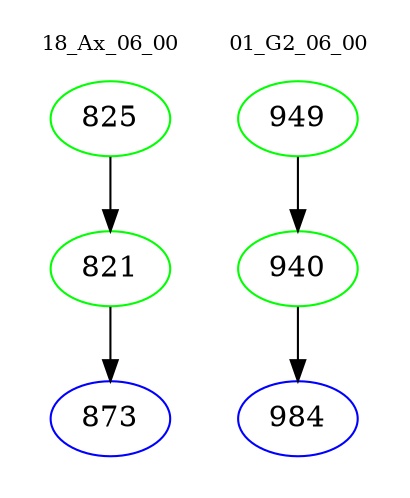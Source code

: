 digraph{
subgraph cluster_0 {
color = white
label = "18_Ax_06_00";
fontsize=10;
T0_825 [label="825", color="green"]
T0_825 -> T0_821 [color="black"]
T0_821 [label="821", color="green"]
T0_821 -> T0_873 [color="black"]
T0_873 [label="873", color="blue"]
}
subgraph cluster_1 {
color = white
label = "01_G2_06_00";
fontsize=10;
T1_949 [label="949", color="green"]
T1_949 -> T1_940 [color="black"]
T1_940 [label="940", color="green"]
T1_940 -> T1_984 [color="black"]
T1_984 [label="984", color="blue"]
}
}
